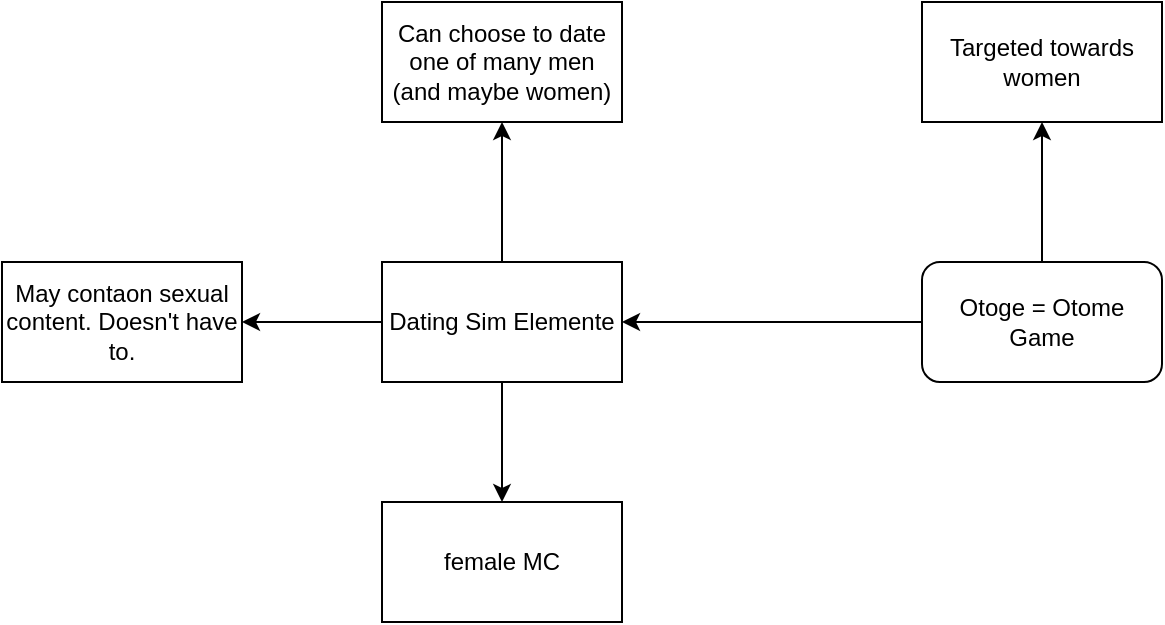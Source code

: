 <mxfile version="14.5.9" type="device"><diagram id="w2Qg2tHS75GE3w563mwG" name="Page-1"><mxGraphModel dx="981" dy="526" grid="1" gridSize="10" guides="1" tooltips="1" connect="1" arrows="1" fold="1" page="1" pageScale="1" pageWidth="827" pageHeight="1169" math="0" shadow="0"><root><mxCell id="0"/><mxCell id="1" parent="0"/><mxCell id="9cs3gkAO-aLZS6fEukrW-4" style="edgeStyle=orthogonalEdgeStyle;rounded=0;orthogonalLoop=1;jettySize=auto;html=1;" edge="1" parent="1" source="9cs3gkAO-aLZS6fEukrW-1" target="9cs3gkAO-aLZS6fEukrW-2"><mxGeometry relative="1" as="geometry"/></mxCell><mxCell id="9cs3gkAO-aLZS6fEukrW-5" style="edgeStyle=orthogonalEdgeStyle;rounded=0;orthogonalLoop=1;jettySize=auto;html=1;" edge="1" parent="1" source="9cs3gkAO-aLZS6fEukrW-1" target="9cs3gkAO-aLZS6fEukrW-3"><mxGeometry relative="1" as="geometry"/></mxCell><mxCell id="9cs3gkAO-aLZS6fEukrW-1" value="Otoge = Otome Game" style="rounded=1;whiteSpace=wrap;html=1;" vertex="1" parent="1"><mxGeometry x="480" y="270" width="120" height="60" as="geometry"/></mxCell><mxCell id="9cs3gkAO-aLZS6fEukrW-7" style="edgeStyle=orthogonalEdgeStyle;rounded=0;orthogonalLoop=1;jettySize=auto;html=1;" edge="1" parent="1" source="9cs3gkAO-aLZS6fEukrW-2" target="9cs3gkAO-aLZS6fEukrW-6"><mxGeometry relative="1" as="geometry"/></mxCell><mxCell id="9cs3gkAO-aLZS6fEukrW-9" style="edgeStyle=orthogonalEdgeStyle;rounded=0;orthogonalLoop=1;jettySize=auto;html=1;" edge="1" parent="1" source="9cs3gkAO-aLZS6fEukrW-2" target="9cs3gkAO-aLZS6fEukrW-8"><mxGeometry relative="1" as="geometry"/></mxCell><mxCell id="9cs3gkAO-aLZS6fEukrW-11" style="edgeStyle=orthogonalEdgeStyle;rounded=0;orthogonalLoop=1;jettySize=auto;html=1;" edge="1" parent="1" source="9cs3gkAO-aLZS6fEukrW-2" target="9cs3gkAO-aLZS6fEukrW-10"><mxGeometry relative="1" as="geometry"/></mxCell><mxCell id="9cs3gkAO-aLZS6fEukrW-2" value="Dating Sim Elemente" style="rounded=0;whiteSpace=wrap;html=1;" vertex="1" parent="1"><mxGeometry x="210" y="270" width="120" height="60" as="geometry"/></mxCell><mxCell id="9cs3gkAO-aLZS6fEukrW-3" value="Targeted towards women" style="rounded=0;whiteSpace=wrap;html=1;" vertex="1" parent="1"><mxGeometry x="480" y="140" width="120" height="60" as="geometry"/></mxCell><mxCell id="9cs3gkAO-aLZS6fEukrW-6" value="female MC" style="rounded=0;whiteSpace=wrap;html=1;" vertex="1" parent="1"><mxGeometry x="210" y="390" width="120" height="60" as="geometry"/></mxCell><mxCell id="9cs3gkAO-aLZS6fEukrW-8" value="Can choose to date one of many men (and maybe women)" style="rounded=0;whiteSpace=wrap;html=1;" vertex="1" parent="1"><mxGeometry x="210" y="140" width="120" height="60" as="geometry"/></mxCell><mxCell id="9cs3gkAO-aLZS6fEukrW-10" value="May contaon sexual content. Doesn't have to." style="rounded=0;whiteSpace=wrap;html=1;" vertex="1" parent="1"><mxGeometry x="20" y="270" width="120" height="60" as="geometry"/></mxCell></root></mxGraphModel></diagram></mxfile>